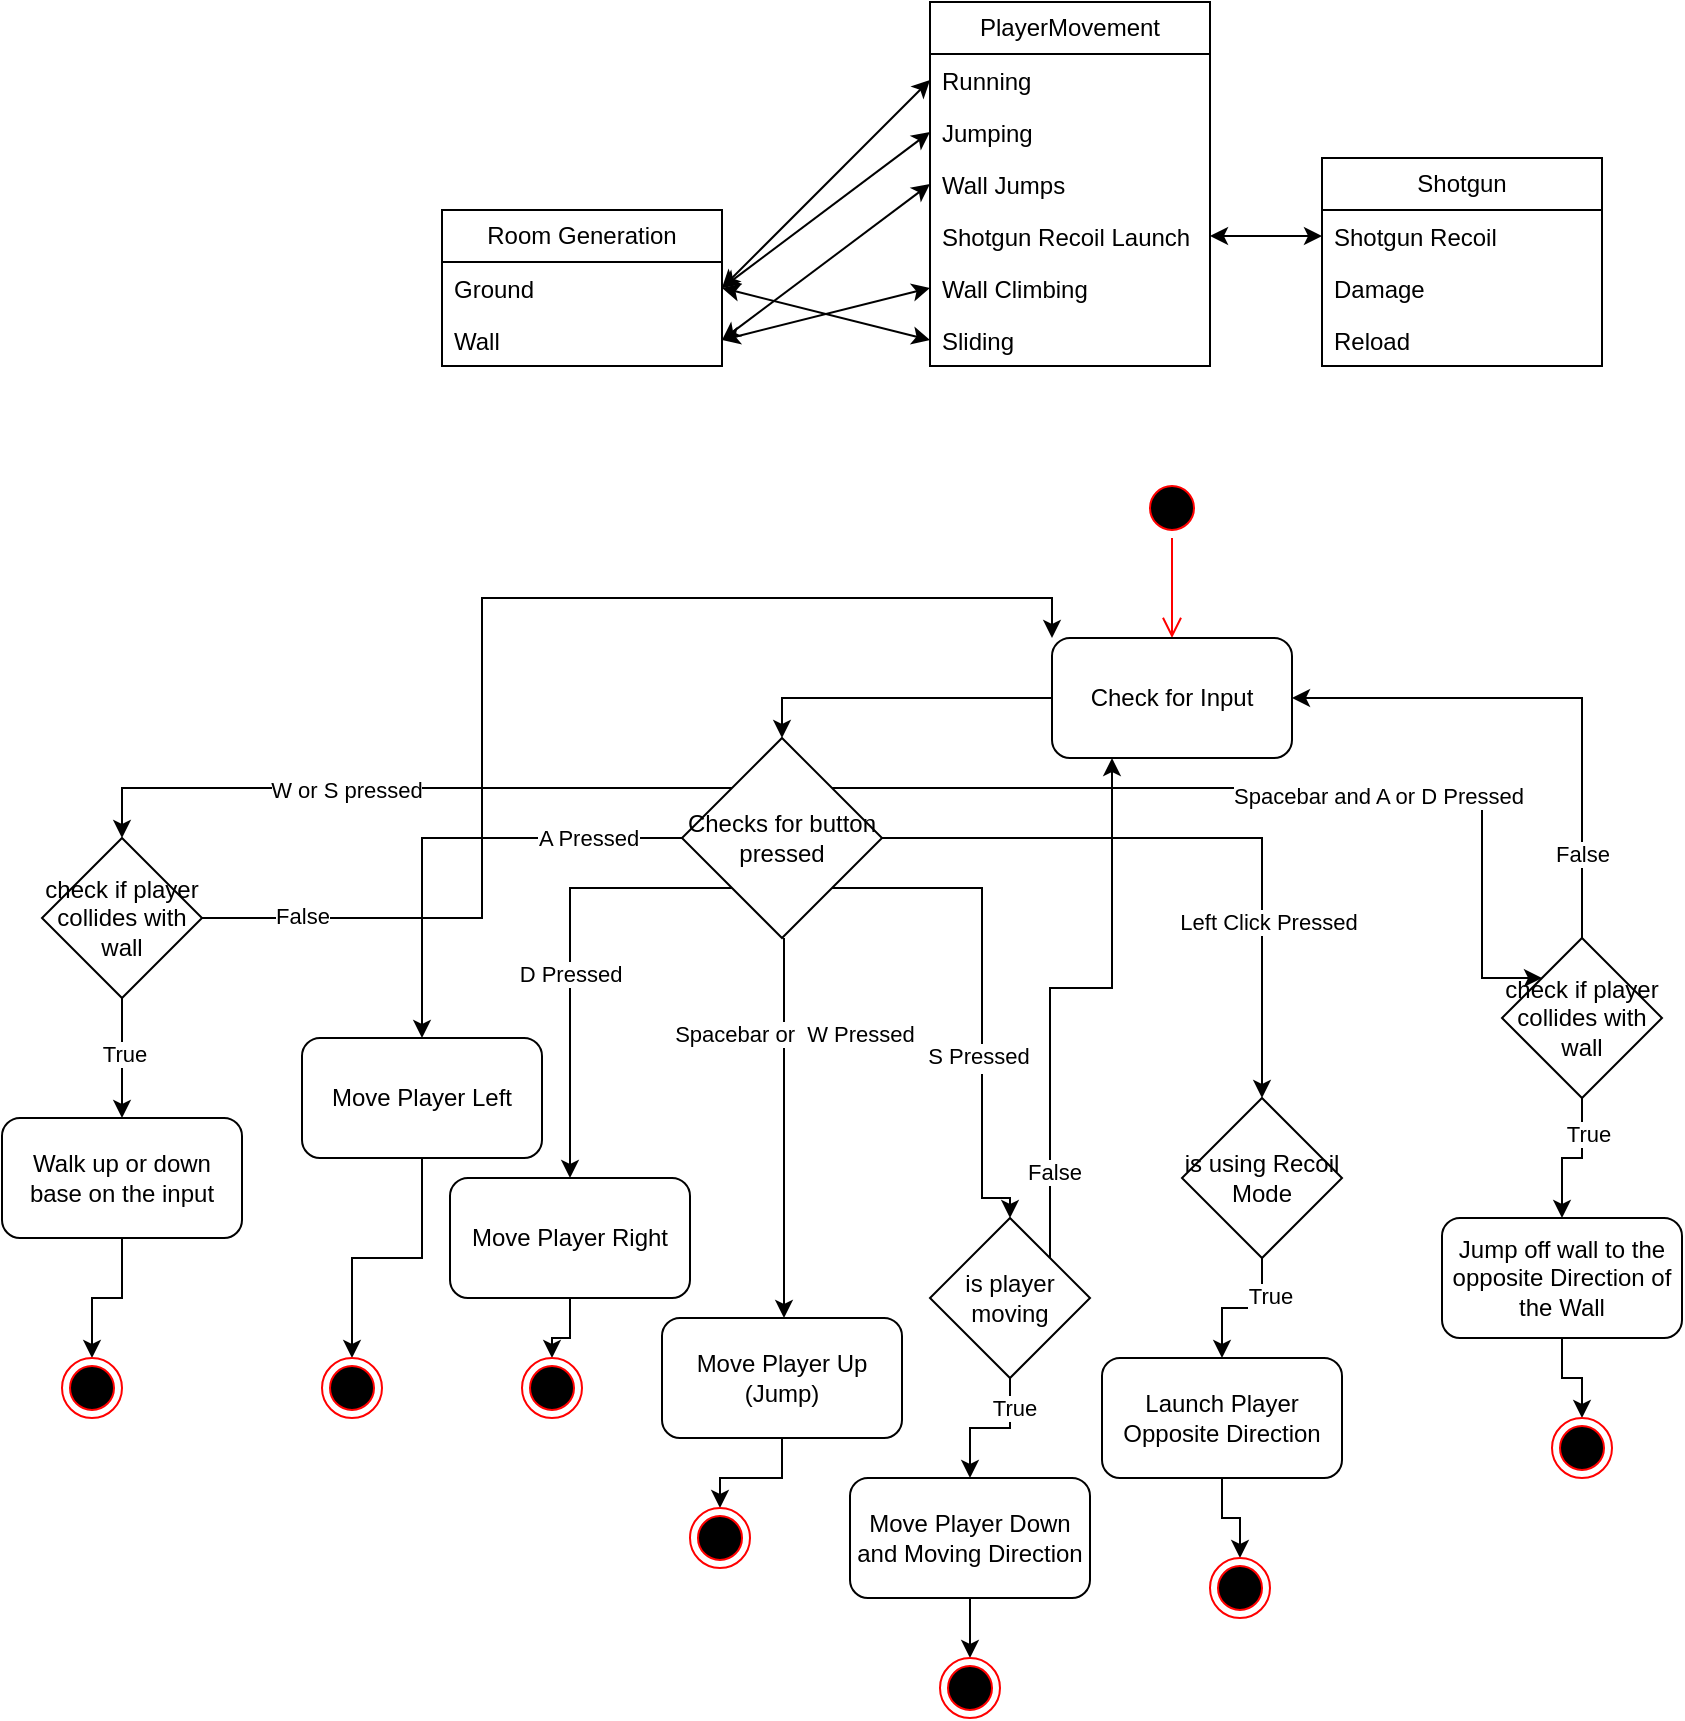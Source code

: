 <mxfile version="25.0.3">
  <diagram name="Pagina-1" id="pAdMDBH-3m8gjzyCP_96">
    <mxGraphModel dx="2327" dy="796" grid="1" gridSize="10" guides="1" tooltips="1" connect="1" arrows="1" fold="1" page="1" pageScale="1" pageWidth="827" pageHeight="1169" math="0" shadow="0">
      <root>
        <mxCell id="0" />
        <mxCell id="1" parent="0" />
        <mxCell id="4dJ5GTAjc_wZiIMHPkDx-21" value="PlayerMovement" style="swimlane;fontStyle=0;childLayout=stackLayout;horizontal=1;startSize=26;fillColor=none;horizontalStack=0;resizeParent=1;resizeParentMax=0;resizeLast=0;collapsible=1;marginBottom=0;whiteSpace=wrap;html=1;" parent="1" vertex="1">
          <mxGeometry x="274" y="52" width="140" height="182" as="geometry" />
        </mxCell>
        <mxCell id="4dJ5GTAjc_wZiIMHPkDx-22" value="Running" style="text;strokeColor=none;fillColor=none;align=left;verticalAlign=top;spacingLeft=4;spacingRight=4;overflow=hidden;rotatable=0;points=[[0,0.5],[1,0.5]];portConstraint=eastwest;whiteSpace=wrap;html=1;" parent="4dJ5GTAjc_wZiIMHPkDx-21" vertex="1">
          <mxGeometry y="26" width="140" height="26" as="geometry" />
        </mxCell>
        <mxCell id="4dJ5GTAjc_wZiIMHPkDx-23" value="Jumping" style="text;strokeColor=none;fillColor=none;align=left;verticalAlign=top;spacingLeft=4;spacingRight=4;overflow=hidden;rotatable=0;points=[[0,0.5],[1,0.5]];portConstraint=eastwest;whiteSpace=wrap;html=1;" parent="4dJ5GTAjc_wZiIMHPkDx-21" vertex="1">
          <mxGeometry y="52" width="140" height="26" as="geometry" />
        </mxCell>
        <mxCell id="4dJ5GTAjc_wZiIMHPkDx-24" value="Wall Jumps" style="text;strokeColor=none;fillColor=none;align=left;verticalAlign=top;spacingLeft=4;spacingRight=4;overflow=hidden;rotatable=0;points=[[0,0.5],[1,0.5]];portConstraint=eastwest;whiteSpace=wrap;html=1;" parent="4dJ5GTAjc_wZiIMHPkDx-21" vertex="1">
          <mxGeometry y="78" width="140" height="26" as="geometry" />
        </mxCell>
        <mxCell id="4dJ5GTAjc_wZiIMHPkDx-25" value="Shotgun Recoil Launch" style="text;strokeColor=none;fillColor=none;align=left;verticalAlign=top;spacingLeft=4;spacingRight=4;overflow=hidden;rotatable=0;points=[[0,0.5],[1,0.5]];portConstraint=eastwest;whiteSpace=wrap;html=1;" parent="4dJ5GTAjc_wZiIMHPkDx-21" vertex="1">
          <mxGeometry y="104" width="140" height="26" as="geometry" />
        </mxCell>
        <mxCell id="4dJ5GTAjc_wZiIMHPkDx-26" value="Wall Climbing" style="text;strokeColor=none;fillColor=none;align=left;verticalAlign=top;spacingLeft=4;spacingRight=4;overflow=hidden;rotatable=0;points=[[0,0.5],[1,0.5]];portConstraint=eastwest;whiteSpace=wrap;html=1;" parent="4dJ5GTAjc_wZiIMHPkDx-21" vertex="1">
          <mxGeometry y="130" width="140" height="26" as="geometry" />
        </mxCell>
        <mxCell id="4dJ5GTAjc_wZiIMHPkDx-27" value="Sliding" style="text;strokeColor=none;fillColor=none;align=left;verticalAlign=top;spacingLeft=4;spacingRight=4;overflow=hidden;rotatable=0;points=[[0,0.5],[1,0.5]];portConstraint=eastwest;whiteSpace=wrap;html=1;" parent="4dJ5GTAjc_wZiIMHPkDx-21" vertex="1">
          <mxGeometry y="156" width="140" height="26" as="geometry" />
        </mxCell>
        <mxCell id="4dJ5GTAjc_wZiIMHPkDx-29" value="Shotgun" style="swimlane;fontStyle=0;childLayout=stackLayout;horizontal=1;startSize=26;fillColor=none;horizontalStack=0;resizeParent=1;resizeParentMax=0;resizeLast=0;collapsible=1;marginBottom=0;whiteSpace=wrap;html=1;" parent="1" vertex="1">
          <mxGeometry x="470" y="130" width="140" height="104" as="geometry" />
        </mxCell>
        <mxCell id="4dJ5GTAjc_wZiIMHPkDx-30" value="Shotgun Recoil" style="text;strokeColor=none;fillColor=none;align=left;verticalAlign=top;spacingLeft=4;spacingRight=4;overflow=hidden;rotatable=0;points=[[0,0.5],[1,0.5]];portConstraint=eastwest;whiteSpace=wrap;html=1;" parent="4dJ5GTAjc_wZiIMHPkDx-29" vertex="1">
          <mxGeometry y="26" width="140" height="26" as="geometry" />
        </mxCell>
        <mxCell id="4dJ5GTAjc_wZiIMHPkDx-31" value="Damage" style="text;strokeColor=none;fillColor=none;align=left;verticalAlign=top;spacingLeft=4;spacingRight=4;overflow=hidden;rotatable=0;points=[[0,0.5],[1,0.5]];portConstraint=eastwest;whiteSpace=wrap;html=1;" parent="4dJ5GTAjc_wZiIMHPkDx-29" vertex="1">
          <mxGeometry y="52" width="140" height="26" as="geometry" />
        </mxCell>
        <mxCell id="4dJ5GTAjc_wZiIMHPkDx-32" value="Reload" style="text;strokeColor=none;fillColor=none;align=left;verticalAlign=top;spacingLeft=4;spacingRight=4;overflow=hidden;rotatable=0;points=[[0,0.5],[1,0.5]];portConstraint=eastwest;whiteSpace=wrap;html=1;" parent="4dJ5GTAjc_wZiIMHPkDx-29" vertex="1">
          <mxGeometry y="78" width="140" height="26" as="geometry" />
        </mxCell>
        <mxCell id="4dJ5GTAjc_wZiIMHPkDx-33" value="" style="endArrow=classic;startArrow=classic;html=1;rounded=0;exitX=1;exitY=0.5;exitDx=0;exitDy=0;entryX=0;entryY=0.5;entryDx=0;entryDy=0;" parent="1" source="4dJ5GTAjc_wZiIMHPkDx-25" target="4dJ5GTAjc_wZiIMHPkDx-30" edge="1">
          <mxGeometry width="50" height="50" relative="1" as="geometry">
            <mxPoint x="370" y="190" as="sourcePoint" />
            <mxPoint x="420" y="140" as="targetPoint" />
            <Array as="points" />
          </mxGeometry>
        </mxCell>
        <mxCell id="4dJ5GTAjc_wZiIMHPkDx-35" value="Room Generation" style="swimlane;fontStyle=0;childLayout=stackLayout;horizontal=1;startSize=26;fillColor=none;horizontalStack=0;resizeParent=1;resizeParentMax=0;resizeLast=0;collapsible=1;marginBottom=0;whiteSpace=wrap;html=1;" parent="1" vertex="1">
          <mxGeometry x="30" y="156" width="140" height="78" as="geometry" />
        </mxCell>
        <mxCell id="4dJ5GTAjc_wZiIMHPkDx-38" value="Ground" style="text;strokeColor=none;fillColor=none;align=left;verticalAlign=top;spacingLeft=4;spacingRight=4;overflow=hidden;rotatable=0;points=[[0,0.5],[1,0.5]];portConstraint=eastwest;whiteSpace=wrap;html=1;" parent="4dJ5GTAjc_wZiIMHPkDx-35" vertex="1">
          <mxGeometry y="26" width="140" height="26" as="geometry" />
        </mxCell>
        <mxCell id="4dJ5GTAjc_wZiIMHPkDx-37" value="Wall" style="text;strokeColor=none;fillColor=none;align=left;verticalAlign=top;spacingLeft=4;spacingRight=4;overflow=hidden;rotatable=0;points=[[0,0.5],[1,0.5]];portConstraint=eastwest;whiteSpace=wrap;html=1;" parent="4dJ5GTAjc_wZiIMHPkDx-35" vertex="1">
          <mxGeometry y="52" width="140" height="26" as="geometry" />
        </mxCell>
        <mxCell id="4dJ5GTAjc_wZiIMHPkDx-39" value="" style="endArrow=classic;startArrow=classic;html=1;rounded=0;entryX=0;entryY=0.5;entryDx=0;entryDy=0;exitX=1;exitY=0.5;exitDx=0;exitDy=0;" parent="1" source="4dJ5GTAjc_wZiIMHPkDx-38" target="4dJ5GTAjc_wZiIMHPkDx-22" edge="1">
          <mxGeometry width="50" height="50" relative="1" as="geometry">
            <mxPoint x="190" y="150" as="sourcePoint" />
            <mxPoint x="240" y="100" as="targetPoint" />
          </mxGeometry>
        </mxCell>
        <mxCell id="4dJ5GTAjc_wZiIMHPkDx-40" value="" style="endArrow=classic;startArrow=classic;html=1;rounded=0;entryX=0;entryY=0.5;entryDx=0;entryDy=0;exitX=1;exitY=0.5;exitDx=0;exitDy=0;" parent="1" source="4dJ5GTAjc_wZiIMHPkDx-38" target="4dJ5GTAjc_wZiIMHPkDx-23" edge="1">
          <mxGeometry width="50" height="50" relative="1" as="geometry">
            <mxPoint x="224" y="170" as="sourcePoint" />
            <mxPoint x="274" y="120" as="targetPoint" />
          </mxGeometry>
        </mxCell>
        <mxCell id="4dJ5GTAjc_wZiIMHPkDx-45" value="" style="endArrow=classic;startArrow=classic;html=1;rounded=0;entryX=0;entryY=0.5;entryDx=0;entryDy=0;exitX=1;exitY=0.5;exitDx=0;exitDy=0;" parent="1" source="4dJ5GTAjc_wZiIMHPkDx-37" target="4dJ5GTAjc_wZiIMHPkDx-24" edge="1">
          <mxGeometry width="50" height="50" relative="1" as="geometry">
            <mxPoint x="150" y="250" as="sourcePoint" />
            <mxPoint x="200" y="200" as="targetPoint" />
          </mxGeometry>
        </mxCell>
        <mxCell id="4dJ5GTAjc_wZiIMHPkDx-46" value="" style="endArrow=classic;startArrow=classic;html=1;rounded=0;entryX=0;entryY=0.5;entryDx=0;entryDy=0;exitX=1;exitY=0.5;exitDx=0;exitDy=0;" parent="1" source="4dJ5GTAjc_wZiIMHPkDx-37" target="4dJ5GTAjc_wZiIMHPkDx-26" edge="1">
          <mxGeometry width="50" height="50" relative="1" as="geometry">
            <mxPoint x="180" y="250" as="sourcePoint" />
            <mxPoint x="230" y="200" as="targetPoint" />
          </mxGeometry>
        </mxCell>
        <mxCell id="4dJ5GTAjc_wZiIMHPkDx-47" value="" style="endArrow=classic;startArrow=classic;html=1;rounded=0;entryX=0;entryY=0.5;entryDx=0;entryDy=0;exitX=1;exitY=0.5;exitDx=0;exitDy=0;" parent="1" source="4dJ5GTAjc_wZiIMHPkDx-38" target="4dJ5GTAjc_wZiIMHPkDx-27" edge="1">
          <mxGeometry width="50" height="50" relative="1" as="geometry">
            <mxPoint x="180" y="260" as="sourcePoint" />
            <mxPoint x="230" y="210" as="targetPoint" />
          </mxGeometry>
        </mxCell>
        <mxCell id="atOxqDbi6hYZBl5ZxxyH-1" value="" style="ellipse;html=1;shape=startState;fillColor=#000000;strokeColor=#ff0000;" vertex="1" parent="1">
          <mxGeometry x="380" y="290" width="30" height="30" as="geometry" />
        </mxCell>
        <mxCell id="atOxqDbi6hYZBl5ZxxyH-2" value="" style="edgeStyle=orthogonalEdgeStyle;html=1;verticalAlign=bottom;endArrow=open;endSize=8;strokeColor=#ff0000;rounded=0;entryX=0.5;entryY=0;entryDx=0;entryDy=0;" edge="1" source="atOxqDbi6hYZBl5ZxxyH-1" parent="1" target="atOxqDbi6hYZBl5ZxxyH-3">
          <mxGeometry relative="1" as="geometry">
            <mxPoint x="395" y="380" as="targetPoint" />
          </mxGeometry>
        </mxCell>
        <mxCell id="atOxqDbi6hYZBl5ZxxyH-6" style="edgeStyle=orthogonalEdgeStyle;rounded=0;orthogonalLoop=1;jettySize=auto;html=1;entryX=0.5;entryY=0;entryDx=0;entryDy=0;" edge="1" parent="1" source="atOxqDbi6hYZBl5ZxxyH-3" target="atOxqDbi6hYZBl5ZxxyH-4">
          <mxGeometry relative="1" as="geometry" />
        </mxCell>
        <mxCell id="atOxqDbi6hYZBl5ZxxyH-3" value="Check for Input" style="rounded=1;whiteSpace=wrap;html=1;" vertex="1" parent="1">
          <mxGeometry x="335" y="370" width="120" height="60" as="geometry" />
        </mxCell>
        <mxCell id="atOxqDbi6hYZBl5ZxxyH-11" style="edgeStyle=orthogonalEdgeStyle;rounded=0;orthogonalLoop=1;jettySize=auto;html=1;entryX=0.5;entryY=0;entryDx=0;entryDy=0;" edge="1" parent="1" source="atOxqDbi6hYZBl5ZxxyH-4" target="atOxqDbi6hYZBl5ZxxyH-7">
          <mxGeometry relative="1" as="geometry" />
        </mxCell>
        <mxCell id="atOxqDbi6hYZBl5ZxxyH-12" value="A Pressed" style="edgeLabel;html=1;align=center;verticalAlign=middle;resizable=0;points=[];" vertex="1" connectable="0" parent="atOxqDbi6hYZBl5ZxxyH-11">
          <mxGeometry x="-0.69" relative="1" as="geometry">
            <mxPoint x="-12" as="offset" />
          </mxGeometry>
        </mxCell>
        <mxCell id="atOxqDbi6hYZBl5ZxxyH-17" style="edgeStyle=orthogonalEdgeStyle;rounded=0;orthogonalLoop=1;jettySize=auto;html=1;exitX=0;exitY=1;exitDx=0;exitDy=0;entryX=0.5;entryY=0;entryDx=0;entryDy=0;" edge="1" parent="1" source="atOxqDbi6hYZBl5ZxxyH-4" target="atOxqDbi6hYZBl5ZxxyH-13">
          <mxGeometry relative="1" as="geometry">
            <Array as="points">
              <mxPoint x="94" y="495" />
            </Array>
          </mxGeometry>
        </mxCell>
        <mxCell id="atOxqDbi6hYZBl5ZxxyH-18" value="D Pressed" style="edgeLabel;html=1;align=center;verticalAlign=middle;resizable=0;points=[];" vertex="1" connectable="0" parent="atOxqDbi6hYZBl5ZxxyH-17">
          <mxGeometry x="0.093" relative="1" as="geometry">
            <mxPoint as="offset" />
          </mxGeometry>
        </mxCell>
        <mxCell id="atOxqDbi6hYZBl5ZxxyH-19" style="edgeStyle=orthogonalEdgeStyle;rounded=0;orthogonalLoop=1;jettySize=auto;html=1;entryX=0.5;entryY=0;entryDx=0;entryDy=0;" edge="1" parent="1">
          <mxGeometry relative="1" as="geometry">
            <mxPoint x="201" y="520" as="sourcePoint" />
            <mxPoint x="201" y="710" as="targetPoint" />
          </mxGeometry>
        </mxCell>
        <mxCell id="atOxqDbi6hYZBl5ZxxyH-20" value="Spacebar or&amp;nbsp; W Pressed" style="edgeLabel;html=1;align=center;verticalAlign=middle;resizable=0;points=[];" vertex="1" connectable="0" parent="atOxqDbi6hYZBl5ZxxyH-19">
          <mxGeometry x="-0.494" y="5" relative="1" as="geometry">
            <mxPoint as="offset" />
          </mxGeometry>
        </mxCell>
        <mxCell id="atOxqDbi6hYZBl5ZxxyH-22" style="edgeStyle=orthogonalEdgeStyle;rounded=0;orthogonalLoop=1;jettySize=auto;html=1;exitX=1;exitY=1;exitDx=0;exitDy=0;entryX=0.5;entryY=0;entryDx=0;entryDy=0;" edge="1" parent="1" source="atOxqDbi6hYZBl5ZxxyH-4" target="atOxqDbi6hYZBl5ZxxyH-25">
          <mxGeometry relative="1" as="geometry">
            <mxPoint x="300" y="630" as="targetPoint" />
            <Array as="points">
              <mxPoint x="300" y="495" />
              <mxPoint x="300" y="650" />
              <mxPoint x="314" y="650" />
            </Array>
          </mxGeometry>
        </mxCell>
        <mxCell id="atOxqDbi6hYZBl5ZxxyH-23" value="Text" style="edgeLabel;html=1;align=center;verticalAlign=middle;resizable=0;points=[];" vertex="1" connectable="0" parent="atOxqDbi6hYZBl5ZxxyH-22">
          <mxGeometry x="0.264" y="-4" relative="1" as="geometry">
            <mxPoint as="offset" />
          </mxGeometry>
        </mxCell>
        <mxCell id="atOxqDbi6hYZBl5ZxxyH-24" value="S Pressed" style="edgeLabel;html=1;align=center;verticalAlign=middle;resizable=0;points=[];" vertex="1" connectable="0" parent="atOxqDbi6hYZBl5ZxxyH-22">
          <mxGeometry x="0.253" y="-2" relative="1" as="geometry">
            <mxPoint as="offset" />
          </mxGeometry>
        </mxCell>
        <mxCell id="atOxqDbi6hYZBl5ZxxyH-37" style="edgeStyle=orthogonalEdgeStyle;rounded=0;orthogonalLoop=1;jettySize=auto;html=1;entryX=0.5;entryY=0;entryDx=0;entryDy=0;" edge="1" parent="1" source="atOxqDbi6hYZBl5ZxxyH-4" target="atOxqDbi6hYZBl5ZxxyH-36">
          <mxGeometry relative="1" as="geometry" />
        </mxCell>
        <mxCell id="atOxqDbi6hYZBl5ZxxyH-38" value="Left Click Pressed" style="edgeLabel;html=1;align=center;verticalAlign=middle;resizable=0;points=[];" vertex="1" connectable="0" parent="atOxqDbi6hYZBl5ZxxyH-37">
          <mxGeometry x="0.447" y="3" relative="1" as="geometry">
            <mxPoint as="offset" />
          </mxGeometry>
        </mxCell>
        <mxCell id="atOxqDbi6hYZBl5ZxxyH-43" style="edgeStyle=orthogonalEdgeStyle;rounded=0;orthogonalLoop=1;jettySize=auto;html=1;exitX=1;exitY=0;exitDx=0;exitDy=0;entryX=0;entryY=0;entryDx=0;entryDy=0;" edge="1" parent="1" source="atOxqDbi6hYZBl5ZxxyH-4" target="atOxqDbi6hYZBl5ZxxyH-42">
          <mxGeometry relative="1" as="geometry">
            <Array as="points">
              <mxPoint x="550" y="445" />
              <mxPoint x="550" y="540" />
            </Array>
          </mxGeometry>
        </mxCell>
        <mxCell id="atOxqDbi6hYZBl5ZxxyH-44" value="Spacebar and A or D Pressed" style="edgeLabel;html=1;align=center;verticalAlign=middle;resizable=0;points=[];" vertex="1" connectable="0" parent="atOxqDbi6hYZBl5ZxxyH-43">
          <mxGeometry x="0.213" y="-4" relative="1" as="geometry">
            <mxPoint as="offset" />
          </mxGeometry>
        </mxCell>
        <mxCell id="atOxqDbi6hYZBl5ZxxyH-55" style="edgeStyle=orthogonalEdgeStyle;rounded=0;orthogonalLoop=1;jettySize=auto;html=1;exitX=0;exitY=0;exitDx=0;exitDy=0;entryX=0.5;entryY=0;entryDx=0;entryDy=0;" edge="1" parent="1" source="atOxqDbi6hYZBl5ZxxyH-4" target="atOxqDbi6hYZBl5ZxxyH-54">
          <mxGeometry relative="1" as="geometry" />
        </mxCell>
        <mxCell id="atOxqDbi6hYZBl5ZxxyH-56" value="W or S pressed" style="edgeLabel;html=1;align=center;verticalAlign=middle;resizable=0;points=[];" vertex="1" connectable="0" parent="atOxqDbi6hYZBl5ZxxyH-55">
          <mxGeometry x="0.171" y="1" relative="1" as="geometry">
            <mxPoint as="offset" />
          </mxGeometry>
        </mxCell>
        <mxCell id="atOxqDbi6hYZBl5ZxxyH-4" value="Checks for button pressed" style="rhombus;whiteSpace=wrap;html=1;" vertex="1" parent="1">
          <mxGeometry x="150" y="420" width="100" height="100" as="geometry" />
        </mxCell>
        <mxCell id="atOxqDbi6hYZBl5ZxxyH-65" style="edgeStyle=orthogonalEdgeStyle;rounded=0;orthogonalLoop=1;jettySize=auto;html=1;entryX=0.5;entryY=0;entryDx=0;entryDy=0;" edge="1" parent="1" source="atOxqDbi6hYZBl5ZxxyH-7" target="atOxqDbi6hYZBl5ZxxyH-64">
          <mxGeometry relative="1" as="geometry" />
        </mxCell>
        <mxCell id="atOxqDbi6hYZBl5ZxxyH-7" value="Move Player Left" style="rounded=1;whiteSpace=wrap;html=1;" vertex="1" parent="1">
          <mxGeometry x="-40" y="570" width="120" height="60" as="geometry" />
        </mxCell>
        <mxCell id="atOxqDbi6hYZBl5ZxxyH-71" style="edgeStyle=orthogonalEdgeStyle;rounded=0;orthogonalLoop=1;jettySize=auto;html=1;entryX=0.5;entryY=0;entryDx=0;entryDy=0;" edge="1" parent="1" source="atOxqDbi6hYZBl5ZxxyH-13" target="atOxqDbi6hYZBl5ZxxyH-66">
          <mxGeometry relative="1" as="geometry" />
        </mxCell>
        <mxCell id="atOxqDbi6hYZBl5ZxxyH-13" value="Move Player Right" style="rounded=1;whiteSpace=wrap;html=1;" vertex="1" parent="1">
          <mxGeometry x="34" y="640" width="120" height="60" as="geometry" />
        </mxCell>
        <mxCell id="atOxqDbi6hYZBl5ZxxyH-72" style="edgeStyle=orthogonalEdgeStyle;rounded=0;orthogonalLoop=1;jettySize=auto;html=1;entryX=0.5;entryY=0;entryDx=0;entryDy=0;" edge="1" parent="1" source="atOxqDbi6hYZBl5ZxxyH-16" target="atOxqDbi6hYZBl5ZxxyH-70">
          <mxGeometry relative="1" as="geometry" />
        </mxCell>
        <mxCell id="atOxqDbi6hYZBl5ZxxyH-16" value="Move Player Up (Jump)" style="rounded=1;whiteSpace=wrap;html=1;" vertex="1" parent="1">
          <mxGeometry x="140" y="710" width="120" height="60" as="geometry" />
        </mxCell>
        <mxCell id="atOxqDbi6hYZBl5ZxxyH-28" style="edgeStyle=orthogonalEdgeStyle;rounded=0;orthogonalLoop=1;jettySize=auto;html=1;entryX=0.5;entryY=0;entryDx=0;entryDy=0;" edge="1" parent="1" source="atOxqDbi6hYZBl5ZxxyH-25" target="atOxqDbi6hYZBl5ZxxyH-26">
          <mxGeometry relative="1" as="geometry" />
        </mxCell>
        <mxCell id="atOxqDbi6hYZBl5ZxxyH-30" value="True" style="edgeLabel;html=1;align=center;verticalAlign=middle;resizable=0;points=[];" vertex="1" connectable="0" parent="atOxqDbi6hYZBl5ZxxyH-28">
          <mxGeometry x="-0.568" y="2" relative="1" as="geometry">
            <mxPoint as="offset" />
          </mxGeometry>
        </mxCell>
        <mxCell id="atOxqDbi6hYZBl5ZxxyH-33" style="edgeStyle=orthogonalEdgeStyle;rounded=0;orthogonalLoop=1;jettySize=auto;html=1;exitX=1;exitY=0;exitDx=0;exitDy=0;entryX=0.25;entryY=1;entryDx=0;entryDy=0;" edge="1" parent="1" source="atOxqDbi6hYZBl5ZxxyH-25" target="atOxqDbi6hYZBl5ZxxyH-3">
          <mxGeometry relative="1" as="geometry" />
        </mxCell>
        <mxCell id="atOxqDbi6hYZBl5ZxxyH-34" value="False" style="edgeLabel;html=1;align=center;verticalAlign=middle;resizable=0;points=[];" vertex="1" connectable="0" parent="atOxqDbi6hYZBl5ZxxyH-33">
          <mxGeometry x="-0.689" y="-2" relative="1" as="geometry">
            <mxPoint as="offset" />
          </mxGeometry>
        </mxCell>
        <mxCell id="atOxqDbi6hYZBl5ZxxyH-25" value="is player moving" style="rhombus;whiteSpace=wrap;html=1;" vertex="1" parent="1">
          <mxGeometry x="274" y="660" width="80" height="80" as="geometry" />
        </mxCell>
        <mxCell id="atOxqDbi6hYZBl5ZxxyH-73" style="edgeStyle=orthogonalEdgeStyle;rounded=0;orthogonalLoop=1;jettySize=auto;html=1;entryX=0.5;entryY=0;entryDx=0;entryDy=0;" edge="1" parent="1" source="atOxqDbi6hYZBl5ZxxyH-26" target="atOxqDbi6hYZBl5ZxxyH-67">
          <mxGeometry relative="1" as="geometry" />
        </mxCell>
        <mxCell id="atOxqDbi6hYZBl5ZxxyH-26" value="Move Player Down and Moving Direction" style="rounded=1;whiteSpace=wrap;html=1;" vertex="1" parent="1">
          <mxGeometry x="234" y="790" width="120" height="60" as="geometry" />
        </mxCell>
        <mxCell id="atOxqDbi6hYZBl5ZxxyH-40" style="edgeStyle=orthogonalEdgeStyle;rounded=0;orthogonalLoop=1;jettySize=auto;html=1;entryX=0.5;entryY=0;entryDx=0;entryDy=0;" edge="1" parent="1" source="atOxqDbi6hYZBl5ZxxyH-36" target="atOxqDbi6hYZBl5ZxxyH-39">
          <mxGeometry relative="1" as="geometry" />
        </mxCell>
        <mxCell id="atOxqDbi6hYZBl5ZxxyH-41" value="True" style="edgeLabel;html=1;align=center;verticalAlign=middle;resizable=0;points=[];" vertex="1" connectable="0" parent="atOxqDbi6hYZBl5ZxxyH-40">
          <mxGeometry x="-0.467" y="4" relative="1" as="geometry">
            <mxPoint as="offset" />
          </mxGeometry>
        </mxCell>
        <mxCell id="atOxqDbi6hYZBl5ZxxyH-36" value="is using Recoil Mode" style="rhombus;whiteSpace=wrap;html=1;" vertex="1" parent="1">
          <mxGeometry x="400" y="600" width="80" height="80" as="geometry" />
        </mxCell>
        <mxCell id="atOxqDbi6hYZBl5ZxxyH-74" style="edgeStyle=orthogonalEdgeStyle;rounded=0;orthogonalLoop=1;jettySize=auto;html=1;entryX=0.5;entryY=0;entryDx=0;entryDy=0;" edge="1" parent="1" source="atOxqDbi6hYZBl5ZxxyH-39" target="atOxqDbi6hYZBl5ZxxyH-68">
          <mxGeometry relative="1" as="geometry" />
        </mxCell>
        <mxCell id="atOxqDbi6hYZBl5ZxxyH-39" value="Launch Player Opposite Direction" style="rounded=1;whiteSpace=wrap;html=1;" vertex="1" parent="1">
          <mxGeometry x="360" y="730" width="120" height="60" as="geometry" />
        </mxCell>
        <mxCell id="atOxqDbi6hYZBl5ZxxyH-46" style="edgeStyle=orthogonalEdgeStyle;rounded=0;orthogonalLoop=1;jettySize=auto;html=1;entryX=1;entryY=0.5;entryDx=0;entryDy=0;" edge="1" parent="1" source="atOxqDbi6hYZBl5ZxxyH-42" target="atOxqDbi6hYZBl5ZxxyH-3">
          <mxGeometry relative="1" as="geometry">
            <Array as="points">
              <mxPoint x="600" y="400" />
            </Array>
          </mxGeometry>
        </mxCell>
        <mxCell id="atOxqDbi6hYZBl5ZxxyH-49" value="False" style="edgeLabel;html=1;align=center;verticalAlign=middle;resizable=0;points=[];" vertex="1" connectable="0" parent="atOxqDbi6hYZBl5ZxxyH-46">
          <mxGeometry x="-0.679" relative="1" as="geometry">
            <mxPoint as="offset" />
          </mxGeometry>
        </mxCell>
        <mxCell id="atOxqDbi6hYZBl5ZxxyH-48" style="edgeStyle=orthogonalEdgeStyle;rounded=0;orthogonalLoop=1;jettySize=auto;html=1;entryX=0.5;entryY=0;entryDx=0;entryDy=0;" edge="1" parent="1" source="atOxqDbi6hYZBl5ZxxyH-42" target="atOxqDbi6hYZBl5ZxxyH-47">
          <mxGeometry relative="1" as="geometry" />
        </mxCell>
        <mxCell id="atOxqDbi6hYZBl5ZxxyH-50" value="True" style="edgeLabel;html=1;align=center;verticalAlign=middle;resizable=0;points=[];" vertex="1" connectable="0" parent="atOxqDbi6hYZBl5ZxxyH-48">
          <mxGeometry x="-0.496" y="3" relative="1" as="geometry">
            <mxPoint as="offset" />
          </mxGeometry>
        </mxCell>
        <mxCell id="atOxqDbi6hYZBl5ZxxyH-42" value="check if player collides with wall" style="rhombus;whiteSpace=wrap;html=1;" vertex="1" parent="1">
          <mxGeometry x="560" y="520" width="80" height="80" as="geometry" />
        </mxCell>
        <mxCell id="atOxqDbi6hYZBl5ZxxyH-75" style="edgeStyle=orthogonalEdgeStyle;rounded=0;orthogonalLoop=1;jettySize=auto;html=1;entryX=0.5;entryY=0;entryDx=0;entryDy=0;" edge="1" parent="1" source="atOxqDbi6hYZBl5ZxxyH-47" target="atOxqDbi6hYZBl5ZxxyH-69">
          <mxGeometry relative="1" as="geometry" />
        </mxCell>
        <mxCell id="atOxqDbi6hYZBl5ZxxyH-47" value="Jump off wall to the opposite Direction of the Wall" style="rounded=1;whiteSpace=wrap;html=1;" vertex="1" parent="1">
          <mxGeometry x="530" y="660" width="120" height="60" as="geometry" />
        </mxCell>
        <mxCell id="atOxqDbi6hYZBl5ZxxyH-58" style="edgeStyle=orthogonalEdgeStyle;rounded=0;orthogonalLoop=1;jettySize=auto;html=1;entryX=0.5;entryY=0;entryDx=0;entryDy=0;" edge="1" parent="1" source="atOxqDbi6hYZBl5ZxxyH-54" target="atOxqDbi6hYZBl5ZxxyH-57">
          <mxGeometry relative="1" as="geometry" />
        </mxCell>
        <mxCell id="atOxqDbi6hYZBl5ZxxyH-59" value="True" style="edgeLabel;html=1;align=center;verticalAlign=middle;resizable=0;points=[];" vertex="1" connectable="0" parent="atOxqDbi6hYZBl5ZxxyH-58">
          <mxGeometry x="-0.061" y="1" relative="1" as="geometry">
            <mxPoint as="offset" />
          </mxGeometry>
        </mxCell>
        <mxCell id="atOxqDbi6hYZBl5ZxxyH-60" style="edgeStyle=orthogonalEdgeStyle;rounded=0;orthogonalLoop=1;jettySize=auto;html=1;entryX=0;entryY=0;entryDx=0;entryDy=0;" edge="1" parent="1" source="atOxqDbi6hYZBl5ZxxyH-54" target="atOxqDbi6hYZBl5ZxxyH-3">
          <mxGeometry relative="1" as="geometry">
            <Array as="points">
              <mxPoint x="50" y="510" />
              <mxPoint x="50" y="350" />
              <mxPoint x="335" y="350" />
            </Array>
          </mxGeometry>
        </mxCell>
        <mxCell id="atOxqDbi6hYZBl5ZxxyH-61" value="False" style="edgeLabel;html=1;align=center;verticalAlign=middle;resizable=0;points=[];" vertex="1" connectable="0" parent="atOxqDbi6hYZBl5ZxxyH-60">
          <mxGeometry x="-0.837" y="1" relative="1" as="geometry">
            <mxPoint as="offset" />
          </mxGeometry>
        </mxCell>
        <mxCell id="atOxqDbi6hYZBl5ZxxyH-54" value="check if player collides with wall" style="rhombus;whiteSpace=wrap;html=1;" vertex="1" parent="1">
          <mxGeometry x="-170" y="470" width="80" height="80" as="geometry" />
        </mxCell>
        <mxCell id="atOxqDbi6hYZBl5ZxxyH-63" style="edgeStyle=orthogonalEdgeStyle;rounded=0;orthogonalLoop=1;jettySize=auto;html=1;entryX=0.5;entryY=0;entryDx=0;entryDy=0;" edge="1" parent="1" source="atOxqDbi6hYZBl5ZxxyH-57" target="atOxqDbi6hYZBl5ZxxyH-62">
          <mxGeometry relative="1" as="geometry" />
        </mxCell>
        <mxCell id="atOxqDbi6hYZBl5ZxxyH-57" value="Walk up or down base on the input" style="rounded=1;whiteSpace=wrap;html=1;" vertex="1" parent="1">
          <mxGeometry x="-190" y="610" width="120" height="60" as="geometry" />
        </mxCell>
        <mxCell id="atOxqDbi6hYZBl5ZxxyH-62" value="" style="ellipse;html=1;shape=endState;fillColor=#000000;strokeColor=#ff0000;" vertex="1" parent="1">
          <mxGeometry x="-160" y="730" width="30" height="30" as="geometry" />
        </mxCell>
        <mxCell id="atOxqDbi6hYZBl5ZxxyH-64" value="" style="ellipse;html=1;shape=endState;fillColor=#000000;strokeColor=#ff0000;" vertex="1" parent="1">
          <mxGeometry x="-30" y="730" width="30" height="30" as="geometry" />
        </mxCell>
        <mxCell id="atOxqDbi6hYZBl5ZxxyH-66" value="" style="ellipse;html=1;shape=endState;fillColor=#000000;strokeColor=#ff0000;" vertex="1" parent="1">
          <mxGeometry x="70" y="730" width="30" height="30" as="geometry" />
        </mxCell>
        <mxCell id="atOxqDbi6hYZBl5ZxxyH-67" value="" style="ellipse;html=1;shape=endState;fillColor=#000000;strokeColor=#ff0000;" vertex="1" parent="1">
          <mxGeometry x="279" y="880" width="30" height="30" as="geometry" />
        </mxCell>
        <mxCell id="atOxqDbi6hYZBl5ZxxyH-68" value="" style="ellipse;html=1;shape=endState;fillColor=#000000;strokeColor=#ff0000;" vertex="1" parent="1">
          <mxGeometry x="414" y="830" width="30" height="30" as="geometry" />
        </mxCell>
        <mxCell id="atOxqDbi6hYZBl5ZxxyH-69" value="" style="ellipse;html=1;shape=endState;fillColor=#000000;strokeColor=#ff0000;" vertex="1" parent="1">
          <mxGeometry x="585" y="760" width="30" height="30" as="geometry" />
        </mxCell>
        <mxCell id="atOxqDbi6hYZBl5ZxxyH-70" value="" style="ellipse;html=1;shape=endState;fillColor=#000000;strokeColor=#ff0000;" vertex="1" parent="1">
          <mxGeometry x="154" y="805" width="30" height="30" as="geometry" />
        </mxCell>
      </root>
    </mxGraphModel>
  </diagram>
</mxfile>
